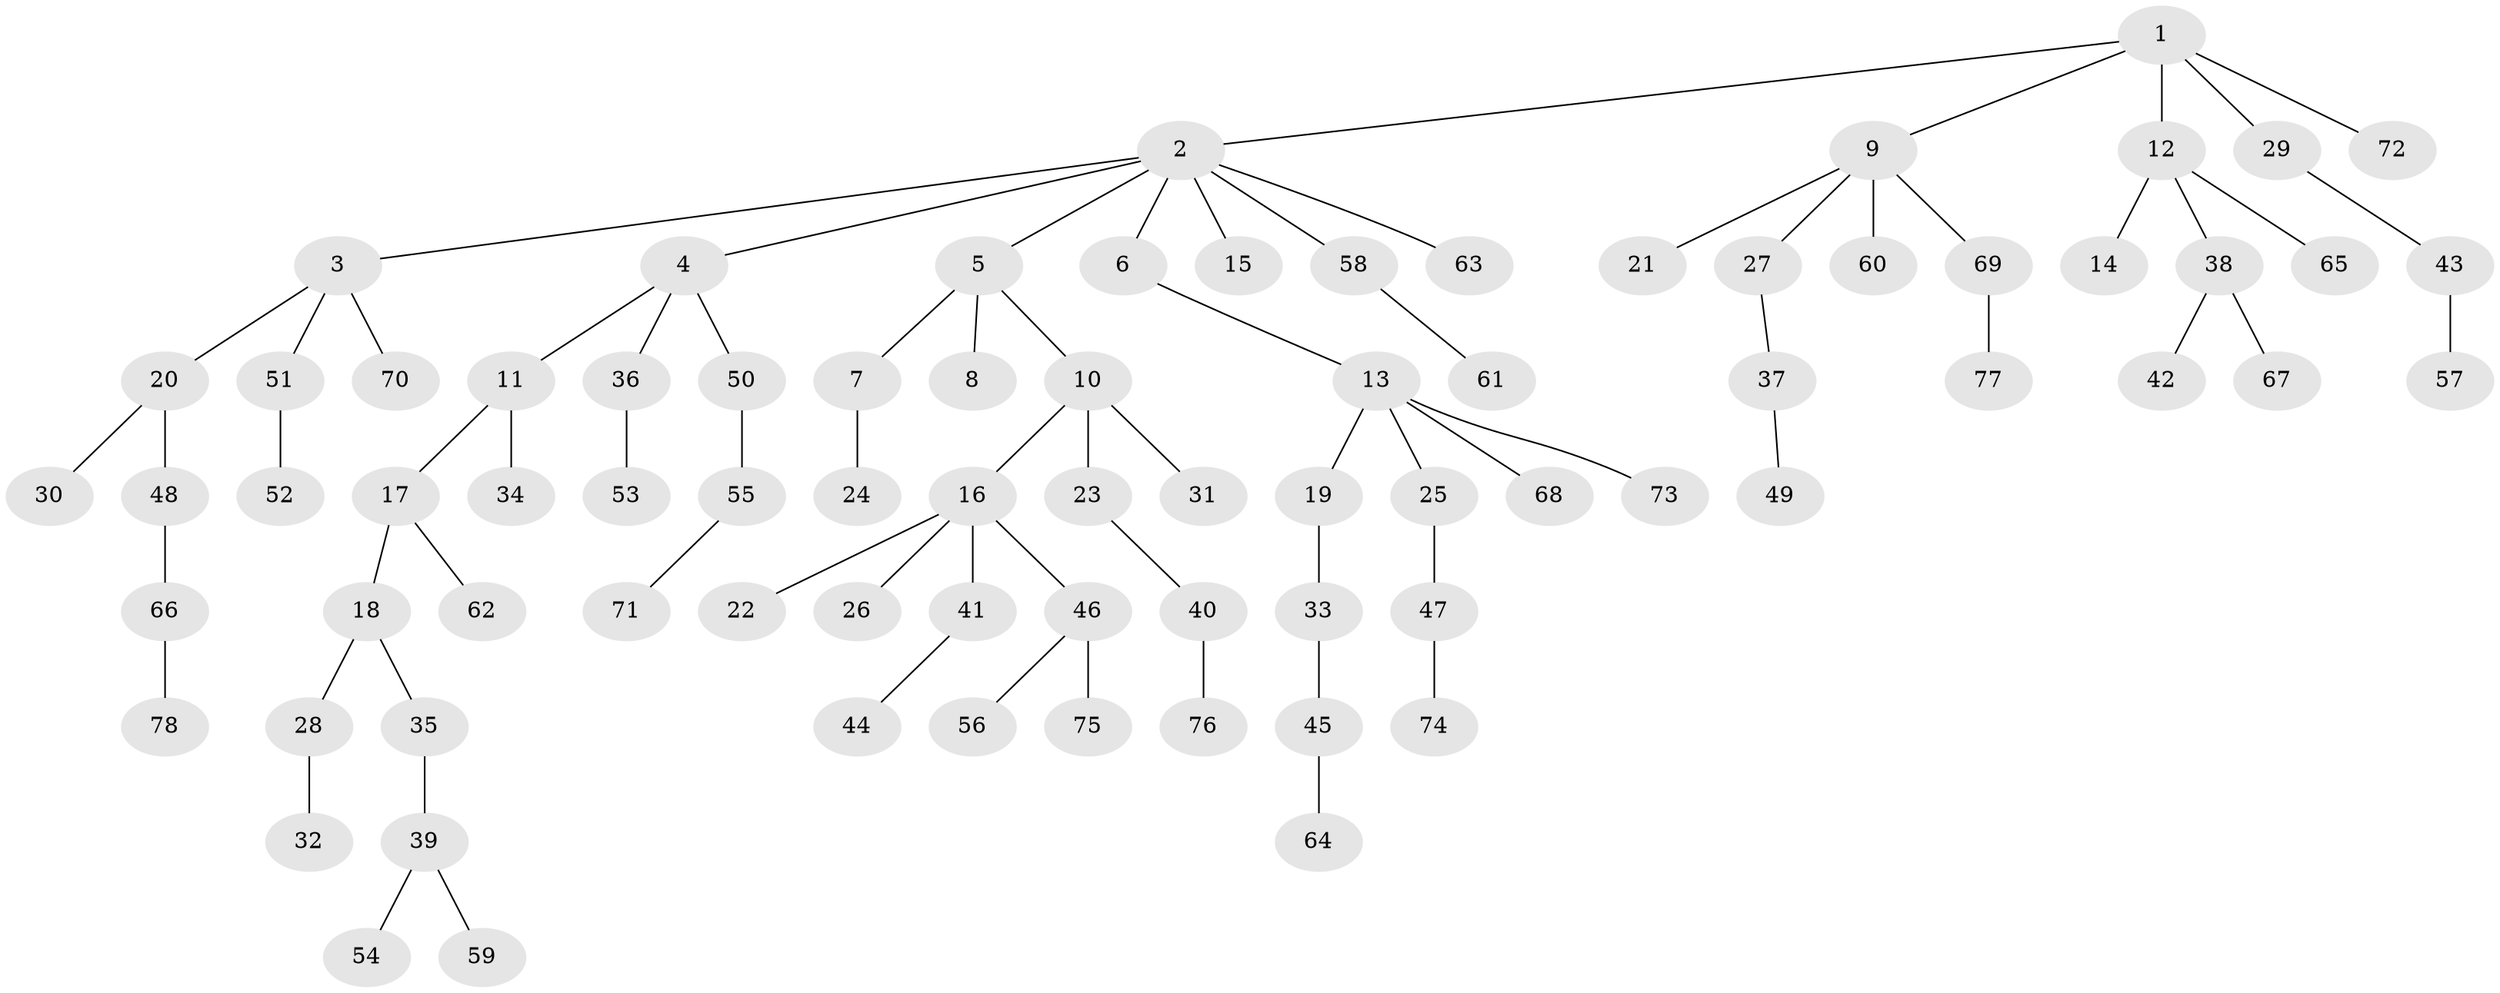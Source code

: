 // Generated by graph-tools (version 1.1) at 2025/15/03/09/25 04:15:38]
// undirected, 78 vertices, 77 edges
graph export_dot {
graph [start="1"]
  node [color=gray90,style=filled];
  1;
  2;
  3;
  4;
  5;
  6;
  7;
  8;
  9;
  10;
  11;
  12;
  13;
  14;
  15;
  16;
  17;
  18;
  19;
  20;
  21;
  22;
  23;
  24;
  25;
  26;
  27;
  28;
  29;
  30;
  31;
  32;
  33;
  34;
  35;
  36;
  37;
  38;
  39;
  40;
  41;
  42;
  43;
  44;
  45;
  46;
  47;
  48;
  49;
  50;
  51;
  52;
  53;
  54;
  55;
  56;
  57;
  58;
  59;
  60;
  61;
  62;
  63;
  64;
  65;
  66;
  67;
  68;
  69;
  70;
  71;
  72;
  73;
  74;
  75;
  76;
  77;
  78;
  1 -- 2;
  1 -- 9;
  1 -- 12;
  1 -- 29;
  1 -- 72;
  2 -- 3;
  2 -- 4;
  2 -- 5;
  2 -- 6;
  2 -- 15;
  2 -- 58;
  2 -- 63;
  3 -- 20;
  3 -- 51;
  3 -- 70;
  4 -- 11;
  4 -- 36;
  4 -- 50;
  5 -- 7;
  5 -- 8;
  5 -- 10;
  6 -- 13;
  7 -- 24;
  9 -- 21;
  9 -- 27;
  9 -- 60;
  9 -- 69;
  10 -- 16;
  10 -- 23;
  10 -- 31;
  11 -- 17;
  11 -- 34;
  12 -- 14;
  12 -- 38;
  12 -- 65;
  13 -- 19;
  13 -- 25;
  13 -- 68;
  13 -- 73;
  16 -- 22;
  16 -- 26;
  16 -- 41;
  16 -- 46;
  17 -- 18;
  17 -- 62;
  18 -- 28;
  18 -- 35;
  19 -- 33;
  20 -- 30;
  20 -- 48;
  23 -- 40;
  25 -- 47;
  27 -- 37;
  28 -- 32;
  29 -- 43;
  33 -- 45;
  35 -- 39;
  36 -- 53;
  37 -- 49;
  38 -- 42;
  38 -- 67;
  39 -- 54;
  39 -- 59;
  40 -- 76;
  41 -- 44;
  43 -- 57;
  45 -- 64;
  46 -- 56;
  46 -- 75;
  47 -- 74;
  48 -- 66;
  50 -- 55;
  51 -- 52;
  55 -- 71;
  58 -- 61;
  66 -- 78;
  69 -- 77;
}
